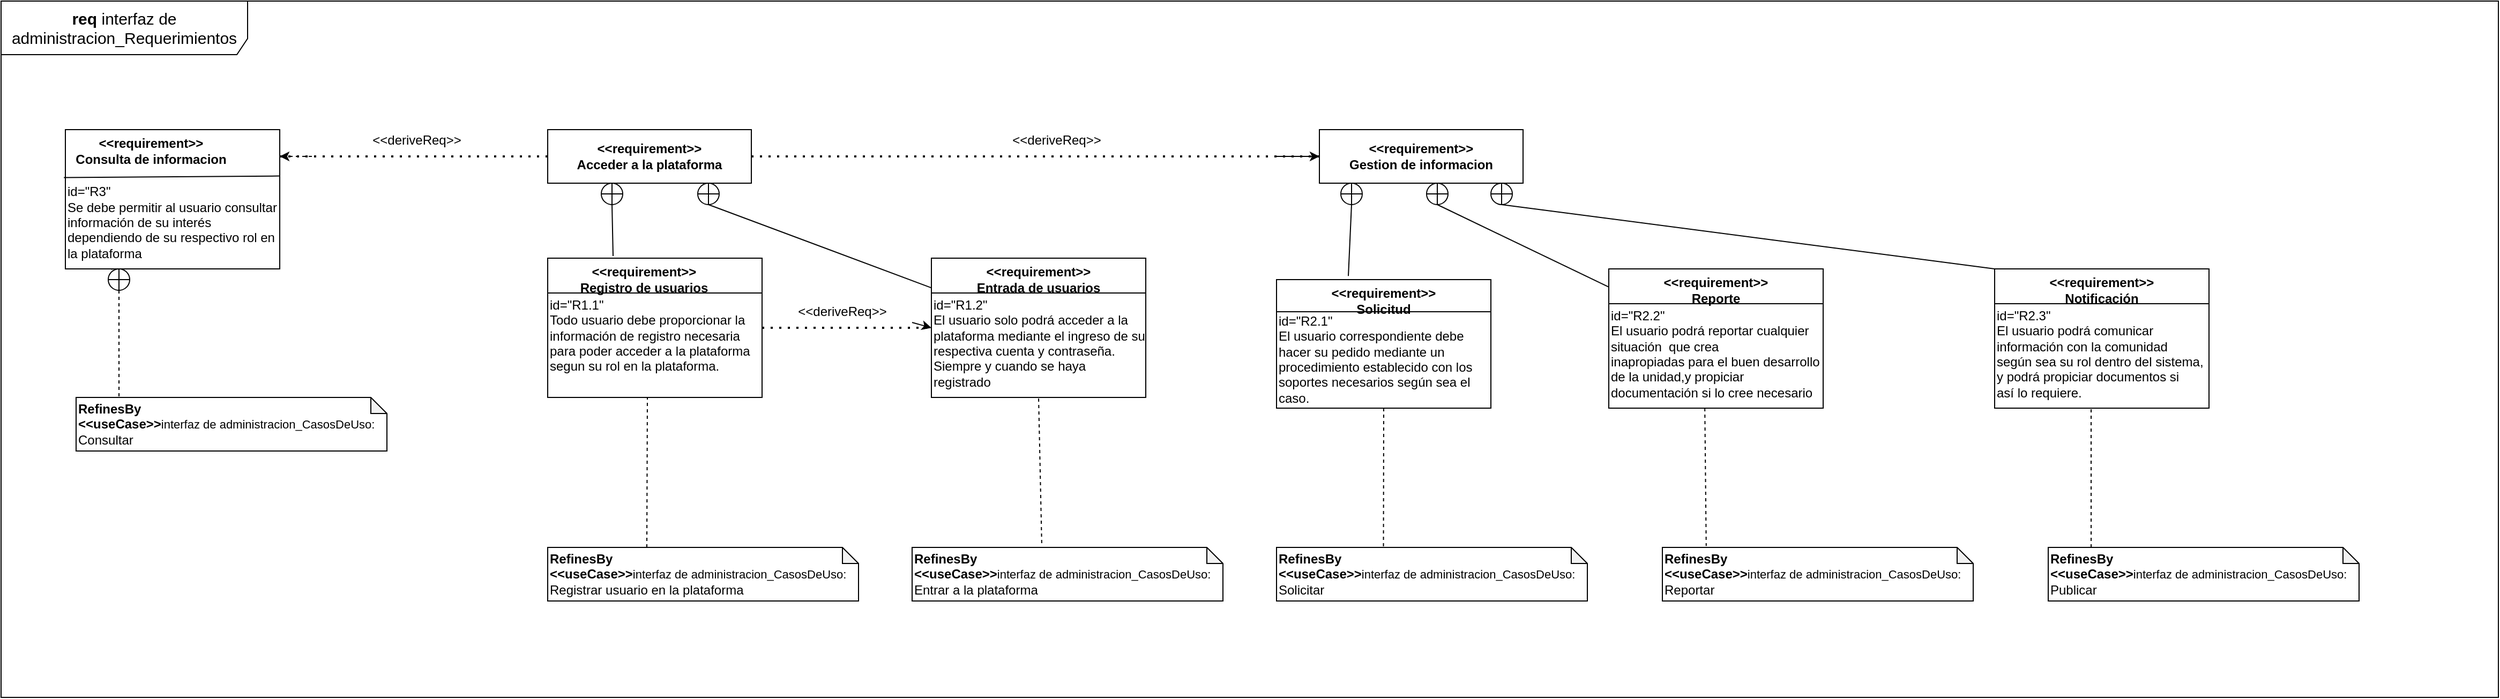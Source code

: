 <mxfile version="13.7.3" type="github">
  <diagram id="AtlF3DiGu45CcL0kuLVt" name="Page-1">
    <mxGraphModel dx="2762" dy="482" grid="1" gridSize="10" guides="1" tooltips="1" connect="1" arrows="1" fold="1" page="1" pageScale="1" pageWidth="827" pageHeight="1169" math="0" shadow="0">
      <root>
        <mxCell id="0" />
        <mxCell id="1" parent="0" />
        <mxCell id="bjxUz_0HNQe92oVdcdLu-1" value="&lt;font style=&quot;font-size: 15px&quot;&gt;&lt;b&gt;req&amp;nbsp;&lt;/b&gt;&lt;span style=&quot;text-align: left&quot;&gt;interfaz de administracion_Requerimientos&lt;/span&gt;&lt;/font&gt;" style="shape=umlFrame;whiteSpace=wrap;html=1;width=230;height=50;" parent="1" vertex="1">
          <mxGeometry x="-1150" width="2330" height="650" as="geometry" />
        </mxCell>
        <mxCell id="bjxUz_0HNQe92oVdcdLu-3" value="&lt;br&gt;id=&quot;R1.1&quot;&lt;br&gt;Todo usuario debe proporcionar la información de registro necesaria para poder acceder a la plataforma segun su rol en la plataforma." style="rounded=0;whiteSpace=wrap;html=1;align=left;" parent="1" vertex="1">
          <mxGeometry x="-640" y="240" width="200" height="130" as="geometry" />
        </mxCell>
        <mxCell id="bjxUz_0HNQe92oVdcdLu-4" value="" style="endArrow=none;html=1;exitX=0;exitY=0.25;exitDx=0;exitDy=0;entryX=1;entryY=0.25;entryDx=0;entryDy=0;" parent="1" source="bjxUz_0HNQe92oVdcdLu-3" target="bjxUz_0HNQe92oVdcdLu-3" edge="1">
          <mxGeometry width="50" height="50" relative="1" as="geometry">
            <mxPoint x="-340" y="420" as="sourcePoint" />
            <mxPoint x="-290" y="370" as="targetPoint" />
          </mxGeometry>
        </mxCell>
        <mxCell id="bjxUz_0HNQe92oVdcdLu-6" value="&lt;span&gt;&lt;br&gt;&lt;br&gt;&lt;br&gt;&lt;br&gt;id=&quot;R1.2&quot;&lt;br&gt;El usuario solo podrá&amp;nbsp;acceder a la plataforma mediante el ingreso de su respectiva cuenta y contraseña.&lt;br&gt;Siempre y cuando se haya registrado&lt;br&gt;&lt;br&gt;&lt;br&gt;&lt;/span&gt;" style="rounded=0;whiteSpace=wrap;html=1;align=left;" parent="1" vertex="1">
          <mxGeometry x="-282" y="240" width="200" height="130" as="geometry" />
        </mxCell>
        <mxCell id="bjxUz_0HNQe92oVdcdLu-7" value="" style="endArrow=none;html=1;exitX=0;exitY=0.25;exitDx=0;exitDy=0;entryX=1;entryY=0.25;entryDx=0;entryDy=0;" parent="1" source="bjxUz_0HNQe92oVdcdLu-6" target="bjxUz_0HNQe92oVdcdLu-6" edge="1">
          <mxGeometry width="50" height="50" relative="1" as="geometry">
            <mxPoint x="-47" y="420" as="sourcePoint" />
            <mxPoint x="3" y="370" as="targetPoint" />
          </mxGeometry>
        </mxCell>
        <mxCell id="bjxUz_0HNQe92oVdcdLu-8" value="&lt;b&gt;&amp;lt;&amp;lt;requirement&amp;gt;&amp;gt;&lt;/b&gt;&lt;b&gt;&lt;br&gt;Registro de usuarios&lt;/b&gt;" style="text;html=1;strokeColor=none;fillColor=none;align=center;verticalAlign=middle;whiteSpace=wrap;rounded=0;" parent="1" vertex="1">
          <mxGeometry x="-650" y="240" width="200" height="40" as="geometry" />
        </mxCell>
        <mxCell id="bjxUz_0HNQe92oVdcdLu-9" value="&lt;b&gt;&amp;lt;&amp;lt;requirement&amp;gt;&amp;gt;&lt;/b&gt;&lt;b&gt;&lt;br&gt;Entrada de usuarios&lt;/b&gt;" style="text;html=1;strokeColor=none;fillColor=none;align=center;verticalAlign=middle;whiteSpace=wrap;rounded=0;" parent="1" vertex="1">
          <mxGeometry x="-282" y="240" width="200" height="40" as="geometry" />
        </mxCell>
        <mxCell id="bjxUz_0HNQe92oVdcdLu-11" value="&lt;b&gt;&amp;lt;&amp;lt;requirement&amp;gt;&amp;gt;&lt;/b&gt;&lt;b&gt;&lt;br&gt;Acceder a la plataforma&lt;/b&gt;" style="rounded=0;whiteSpace=wrap;html=1;" parent="1" vertex="1">
          <mxGeometry x="-640" y="120" width="190" height="50" as="geometry" />
        </mxCell>
        <mxCell id="bjxUz_0HNQe92oVdcdLu-12" value="" style="verticalLabelPosition=bottom;verticalAlign=top;html=1;shape=mxgraph.flowchart.summing_function;" parent="1" vertex="1">
          <mxGeometry x="-500" y="170" width="20" height="20" as="geometry" />
        </mxCell>
        <mxCell id="bjxUz_0HNQe92oVdcdLu-13" value="" style="verticalLabelPosition=bottom;verticalAlign=top;html=1;shape=mxgraph.flowchart.summing_function;" parent="1" vertex="1">
          <mxGeometry x="-590" y="170" width="20" height="20" as="geometry" />
        </mxCell>
        <mxCell id="bjxUz_0HNQe92oVdcdLu-14" value="" style="endArrow=none;html=1;exitX=0.5;exitY=1;exitDx=0;exitDy=0;exitPerimeter=0;entryX=0.355;entryY=-0.05;entryDx=0;entryDy=0;entryPerimeter=0;" parent="1" source="bjxUz_0HNQe92oVdcdLu-13" target="bjxUz_0HNQe92oVdcdLu-8" edge="1">
          <mxGeometry width="50" height="50" relative="1" as="geometry">
            <mxPoint x="-330" y="270" as="sourcePoint" />
            <mxPoint x="-280" y="220" as="targetPoint" />
          </mxGeometry>
        </mxCell>
        <mxCell id="bjxUz_0HNQe92oVdcdLu-15" value="" style="endArrow=none;html=1;exitX=0.5;exitY=1;exitDx=0;exitDy=0;exitPerimeter=0;" parent="1" source="bjxUz_0HNQe92oVdcdLu-12" target="bjxUz_0HNQe92oVdcdLu-6" edge="1">
          <mxGeometry width="50" height="50" relative="1" as="geometry">
            <mxPoint x="-330" y="270" as="sourcePoint" />
            <mxPoint x="-280" y="220" as="targetPoint" />
          </mxGeometry>
        </mxCell>
        <mxCell id="bjxUz_0HNQe92oVdcdLu-18" value="" style="endArrow=none;dashed=1;html=1;dashPattern=1 3;strokeWidth=2;exitX=1;exitY=0.5;exitDx=0;exitDy=0;entryX=0;entryY=0.5;entryDx=0;entryDy=0;" parent="1" source="bjxUz_0HNQe92oVdcdLu-3" target="bjxUz_0HNQe92oVdcdLu-6" edge="1">
          <mxGeometry width="50" height="50" relative="1" as="geometry">
            <mxPoint x="-330" y="270" as="sourcePoint" />
            <mxPoint x="-280" y="220" as="targetPoint" />
          </mxGeometry>
        </mxCell>
        <mxCell id="bjxUz_0HNQe92oVdcdLu-19" value="" style="endArrow=classic;html=1;entryX=0;entryY=0.5;entryDx=0;entryDy=0;" parent="1" target="bjxUz_0HNQe92oVdcdLu-6" edge="1">
          <mxGeometry width="50" height="50" relative="1" as="geometry">
            <mxPoint x="-300" y="300" as="sourcePoint" />
            <mxPoint x="-280" y="220" as="targetPoint" />
          </mxGeometry>
        </mxCell>
        <mxCell id="bjxUz_0HNQe92oVdcdLu-20" value="&amp;lt;&amp;lt;deriveReq&amp;gt;&amp;gt;" style="text;html=1;strokeColor=none;fillColor=none;align=center;verticalAlign=middle;whiteSpace=wrap;rounded=0;" parent="1" vertex="1">
          <mxGeometry x="-430" y="280" width="130" height="20" as="geometry" />
        </mxCell>
        <mxCell id="bjxUz_0HNQe92oVdcdLu-21" value="&lt;b&gt;RefinesBy&lt;br&gt;&amp;lt;&amp;lt;useCase&amp;gt;&amp;gt;&lt;/b&gt;&lt;font style=&quot;font-size: 11px&quot;&gt;interfaz de administracion_CasosDeUso:&lt;br&gt;&lt;/font&gt;Registrar usuario en la plataforma" style="shape=note;whiteSpace=wrap;html=1;backgroundOutline=1;darkOpacity=0.05;size=15;align=left;" parent="1" vertex="1">
          <mxGeometry x="-640" y="510" width="290" height="50" as="geometry" />
        </mxCell>
        <mxCell id="bjxUz_0HNQe92oVdcdLu-23" value="" style="endArrow=none;dashed=1;html=1;exitX=0;exitY=0;exitDx=92.5;exitDy=0;exitPerimeter=0;entryX=0.465;entryY=1;entryDx=0;entryDy=0;entryPerimeter=0;" parent="1" source="bjxUz_0HNQe92oVdcdLu-21" target="bjxUz_0HNQe92oVdcdLu-3" edge="1">
          <mxGeometry width="50" height="50" relative="1" as="geometry">
            <mxPoint x="-330" y="370" as="sourcePoint" />
            <mxPoint x="-280" y="320" as="targetPoint" />
          </mxGeometry>
        </mxCell>
        <mxCell id="bjxUz_0HNQe92oVdcdLu-24" value="" style="endArrow=none;dashed=1;html=1;exitX=0.417;exitY=-0.08;exitDx=0;exitDy=0;exitPerimeter=0;entryX=0.5;entryY=1;entryDx=0;entryDy=0;" parent="1" source="bjxUz_0HNQe92oVdcdLu-25" target="bjxUz_0HNQe92oVdcdLu-6" edge="1">
          <mxGeometry width="50" height="50" relative="1" as="geometry">
            <mxPoint x="-180" y="440" as="sourcePoint" />
            <mxPoint x="-280" y="320" as="targetPoint" />
          </mxGeometry>
        </mxCell>
        <mxCell id="bjxUz_0HNQe92oVdcdLu-25" value="&lt;b&gt;RefinesBy&lt;br&gt;&amp;lt;&amp;lt;useCase&amp;gt;&amp;gt;&lt;/b&gt;&lt;font style=&quot;font-size: 11px&quot;&gt;interfaz de administracion_CasosDeUso:&lt;br&gt;&lt;/font&gt;Entrar a la plataforma" style="shape=note;whiteSpace=wrap;html=1;backgroundOutline=1;darkOpacity=0.05;size=15;align=left;" parent="1" vertex="1">
          <mxGeometry x="-300" y="510" width="290" height="50" as="geometry" />
        </mxCell>
        <mxCell id="bjxUz_0HNQe92oVdcdLu-27" value="&lt;br&gt;&lt;br&gt;id=&quot;R2.1&quot;&lt;br&gt;El usuario correspondiente debe hacer su pedido mediante un procedimiento establecido con los soportes necesarios según sea el caso." style="rounded=0;whiteSpace=wrap;html=1;align=left;" parent="1" vertex="1">
          <mxGeometry x="40" y="260" width="200" height="120" as="geometry" />
        </mxCell>
        <mxCell id="bjxUz_0HNQe92oVdcdLu-28" value="" style="endArrow=none;html=1;exitX=0;exitY=0.25;exitDx=0;exitDy=0;entryX=1;entryY=0.25;entryDx=0;entryDy=0;" parent="1" source="bjxUz_0HNQe92oVdcdLu-27" target="bjxUz_0HNQe92oVdcdLu-27" edge="1">
          <mxGeometry width="50" height="50" relative="1" as="geometry">
            <mxPoint x="340" y="440" as="sourcePoint" />
            <mxPoint x="390" y="390" as="targetPoint" />
          </mxGeometry>
        </mxCell>
        <mxCell id="bjxUz_0HNQe92oVdcdLu-29" value="&lt;span&gt;&lt;br&gt;&lt;br&gt;id=&quot;R2.2&quot;&lt;br&gt;El usuario podrá&amp;nbsp;reportar cualquier situación&amp;nbsp;&amp;nbsp;que crea inapropiadas&amp;nbsp;para el buen desarrollo de la unidad,y propiciar documentación&amp;nbsp;si lo cree&amp;nbsp;necesario&lt;br&gt;&lt;/span&gt;" style="rounded=0;whiteSpace=wrap;html=1;align=left;" parent="1" vertex="1">
          <mxGeometry x="350" y="250" width="200" height="130" as="geometry" />
        </mxCell>
        <mxCell id="bjxUz_0HNQe92oVdcdLu-30" value="" style="endArrow=none;html=1;exitX=0;exitY=0.25;exitDx=0;exitDy=0;entryX=1;entryY=0.25;entryDx=0;entryDy=0;" parent="1" source="bjxUz_0HNQe92oVdcdLu-29" target="bjxUz_0HNQe92oVdcdLu-29" edge="1">
          <mxGeometry width="50" height="50" relative="1" as="geometry">
            <mxPoint x="633" y="440" as="sourcePoint" />
            <mxPoint x="683" y="390" as="targetPoint" />
          </mxGeometry>
        </mxCell>
        <mxCell id="bjxUz_0HNQe92oVdcdLu-31" value="&lt;b&gt;&amp;lt;&amp;lt;requirement&amp;gt;&amp;gt;&lt;/b&gt;&lt;b&gt;&lt;br&gt;Solicitud&lt;/b&gt;" style="text;html=1;strokeColor=none;fillColor=none;align=center;verticalAlign=middle;whiteSpace=wrap;rounded=0;" parent="1" vertex="1">
          <mxGeometry x="40" y="260" width="200" height="40" as="geometry" />
        </mxCell>
        <mxCell id="bjxUz_0HNQe92oVdcdLu-32" value="&lt;b&gt;&amp;lt;&amp;lt;requirement&amp;gt;&amp;gt;&lt;/b&gt;&lt;b&gt;&lt;br&gt;Reporte&lt;/b&gt;" style="text;html=1;strokeColor=none;fillColor=none;align=center;verticalAlign=middle;whiteSpace=wrap;rounded=0;" parent="1" vertex="1">
          <mxGeometry x="350" y="250" width="200" height="40" as="geometry" />
        </mxCell>
        <mxCell id="bjxUz_0HNQe92oVdcdLu-33" value="&lt;b&gt;&amp;lt;&amp;lt;requirement&amp;gt;&amp;gt;&lt;/b&gt;&lt;b&gt;&lt;br&gt;Gestion de informacion&lt;/b&gt;" style="rounded=0;whiteSpace=wrap;html=1;" parent="1" vertex="1">
          <mxGeometry x="80" y="120" width="190" height="50" as="geometry" />
        </mxCell>
        <mxCell id="bjxUz_0HNQe92oVdcdLu-34" value="" style="verticalLabelPosition=bottom;verticalAlign=top;html=1;shape=mxgraph.flowchart.summing_function;" parent="1" vertex="1">
          <mxGeometry x="180" y="170" width="20" height="20" as="geometry" />
        </mxCell>
        <mxCell id="bjxUz_0HNQe92oVdcdLu-35" value="" style="verticalLabelPosition=bottom;verticalAlign=top;html=1;shape=mxgraph.flowchart.summing_function;" parent="1" vertex="1">
          <mxGeometry x="100" y="170" width="20" height="20" as="geometry" />
        </mxCell>
        <mxCell id="bjxUz_0HNQe92oVdcdLu-36" value="" style="endArrow=none;html=1;exitX=0.5;exitY=1;exitDx=0;exitDy=0;exitPerimeter=0;entryX=0.335;entryY=-0.028;entryDx=0;entryDy=0;entryPerimeter=0;" parent="1" source="bjxUz_0HNQe92oVdcdLu-35" target="bjxUz_0HNQe92oVdcdLu-27" edge="1">
          <mxGeometry width="50" height="50" relative="1" as="geometry">
            <mxPoint x="390" y="270" as="sourcePoint" />
            <mxPoint x="440" y="220" as="targetPoint" />
          </mxGeometry>
        </mxCell>
        <mxCell id="bjxUz_0HNQe92oVdcdLu-37" value="" style="endArrow=none;html=1;exitX=0.5;exitY=1;exitDx=0;exitDy=0;exitPerimeter=0;" parent="1" source="bjxUz_0HNQe92oVdcdLu-34" target="bjxUz_0HNQe92oVdcdLu-29" edge="1">
          <mxGeometry width="50" height="50" relative="1" as="geometry">
            <mxPoint x="390" y="270" as="sourcePoint" />
            <mxPoint x="440" y="220" as="targetPoint" />
          </mxGeometry>
        </mxCell>
        <mxCell id="bjxUz_0HNQe92oVdcdLu-41" value="&amp;lt;&amp;lt;deriveReq&amp;gt;&amp;gt;" style="text;html=1;strokeColor=none;fillColor=none;align=center;verticalAlign=middle;whiteSpace=wrap;rounded=0;" parent="1" vertex="1">
          <mxGeometry x="-230" y="120" width="130" height="20" as="geometry" />
        </mxCell>
        <mxCell id="bjxUz_0HNQe92oVdcdLu-42" value="" style="endArrow=none;dashed=1;html=1;dashPattern=1 3;strokeWidth=2;exitX=1;exitY=0.5;exitDx=0;exitDy=0;entryX=0;entryY=0.5;entryDx=0;entryDy=0;" parent="1" source="bjxUz_0HNQe92oVdcdLu-11" target="bjxUz_0HNQe92oVdcdLu-33" edge="1">
          <mxGeometry width="50" height="50" relative="1" as="geometry">
            <mxPoint y="290" as="sourcePoint" />
            <mxPoint x="50" y="240" as="targetPoint" />
          </mxGeometry>
        </mxCell>
        <mxCell id="bjxUz_0HNQe92oVdcdLu-43" value="" style="endArrow=classic;html=1;entryX=0;entryY=0.5;entryDx=0;entryDy=0;" parent="1" target="bjxUz_0HNQe92oVdcdLu-33" edge="1">
          <mxGeometry width="50" height="50" relative="1" as="geometry">
            <mxPoint x="40" y="145" as="sourcePoint" />
            <mxPoint x="50" y="240" as="targetPoint" />
          </mxGeometry>
        </mxCell>
        <mxCell id="bjxUz_0HNQe92oVdcdLu-44" value="&lt;span&gt;&lt;br&gt;&lt;br&gt;id=&quot;R2.3&quot;&lt;br&gt;El usuario podrá&amp;nbsp;comunicar información&amp;nbsp;con la comunidad según&amp;nbsp;sea su rol dentro del sistema, y podrá&amp;nbsp;propiciar documentos si así&amp;nbsp;lo requiere.&lt;br&gt;&lt;/span&gt;" style="rounded=0;whiteSpace=wrap;html=1;align=left;" parent="1" vertex="1">
          <mxGeometry x="710" y="250" width="200" height="130" as="geometry" />
        </mxCell>
        <mxCell id="bjxUz_0HNQe92oVdcdLu-45" value="" style="endArrow=none;html=1;exitX=0;exitY=0.25;exitDx=0;exitDy=0;entryX=1;entryY=0.25;entryDx=0;entryDy=0;" parent="1" source="bjxUz_0HNQe92oVdcdLu-44" target="bjxUz_0HNQe92oVdcdLu-44" edge="1">
          <mxGeometry width="50" height="50" relative="1" as="geometry">
            <mxPoint x="983" y="440" as="sourcePoint" />
            <mxPoint x="1033" y="390" as="targetPoint" />
          </mxGeometry>
        </mxCell>
        <mxCell id="bjxUz_0HNQe92oVdcdLu-46" value="&lt;b&gt;&amp;lt;&amp;lt;requirement&amp;gt;&amp;gt;&lt;/b&gt;&lt;b&gt;&lt;br&gt;Notificación&lt;/b&gt;" style="text;html=1;strokeColor=none;fillColor=none;align=center;verticalAlign=middle;whiteSpace=wrap;rounded=0;" parent="1" vertex="1">
          <mxGeometry x="710" y="250" width="200" height="40" as="geometry" />
        </mxCell>
        <mxCell id="bjxUz_0HNQe92oVdcdLu-48" value="" style="verticalLabelPosition=bottom;verticalAlign=top;html=1;shape=mxgraph.flowchart.summing_function;" parent="1" vertex="1">
          <mxGeometry x="240" y="170" width="20" height="20" as="geometry" />
        </mxCell>
        <mxCell id="bjxUz_0HNQe92oVdcdLu-49" value="" style="endArrow=none;html=1;exitX=0.5;exitY=1;exitDx=0;exitDy=0;exitPerimeter=0;entryX=0;entryY=0;entryDx=0;entryDy=0;" parent="1" source="bjxUz_0HNQe92oVdcdLu-48" target="bjxUz_0HNQe92oVdcdLu-46" edge="1">
          <mxGeometry width="50" height="50" relative="1" as="geometry">
            <mxPoint x="90" y="290" as="sourcePoint" />
            <mxPoint x="140" y="240" as="targetPoint" />
          </mxGeometry>
        </mxCell>
        <mxCell id="bjxUz_0HNQe92oVdcdLu-50" value="&lt;b&gt;RefinesBy&lt;br&gt;&amp;lt;&amp;lt;useCase&amp;gt;&amp;gt;&lt;/b&gt;&lt;font style=&quot;font-size: 11px&quot;&gt;interfaz de administracion_CasosDeUso:&lt;br&gt;&lt;/font&gt;Solicitar" style="shape=note;whiteSpace=wrap;html=1;backgroundOutline=1;darkOpacity=0.05;size=15;align=left;" parent="1" vertex="1">
          <mxGeometry x="40" y="510" width="290" height="50" as="geometry" />
        </mxCell>
        <mxCell id="bjxUz_0HNQe92oVdcdLu-51" value="&lt;b&gt;RefinesBy&lt;br&gt;&amp;lt;&amp;lt;useCase&amp;gt;&amp;gt;&lt;/b&gt;&lt;font style=&quot;font-size: 11px&quot;&gt;interfaz de administracion_CasosDeUso:&lt;br&gt;&lt;/font&gt;Reportar" style="shape=note;whiteSpace=wrap;html=1;backgroundOutline=1;darkOpacity=0.05;size=15;align=left;" parent="1" vertex="1">
          <mxGeometry x="400" y="510" width="290" height="50" as="geometry" />
        </mxCell>
        <mxCell id="bjxUz_0HNQe92oVdcdLu-52" value="&lt;b&gt;RefinesBy&lt;br&gt;&amp;lt;&amp;lt;useCase&amp;gt;&amp;gt;&lt;/b&gt;&lt;font style=&quot;font-size: 11px&quot;&gt;interfaz de administracion_CasosDeUso:&lt;br&gt;&lt;/font&gt;Publicar" style="shape=note;whiteSpace=wrap;html=1;backgroundOutline=1;darkOpacity=0.05;size=15;align=left;" parent="1" vertex="1">
          <mxGeometry x="760" y="510" width="290" height="50" as="geometry" />
        </mxCell>
        <mxCell id="bjxUz_0HNQe92oVdcdLu-53" value="" style="endArrow=none;dashed=1;html=1;entryX=0.344;entryY=0.027;entryDx=0;entryDy=0;entryPerimeter=0;exitX=0.5;exitY=1;exitDx=0;exitDy=0;" parent="1" source="bjxUz_0HNQe92oVdcdLu-27" target="bjxUz_0HNQe92oVdcdLu-50" edge="1">
          <mxGeometry width="50" height="50" relative="1" as="geometry">
            <mxPoint x="430" y="420" as="sourcePoint" />
            <mxPoint x="138" y="520" as="targetPoint" />
          </mxGeometry>
        </mxCell>
        <mxCell id="bjxUz_0HNQe92oVdcdLu-54" value="" style="endArrow=none;dashed=1;html=1;exitX=0.448;exitY=1;exitDx=0;exitDy=0;exitPerimeter=0;entryX=0.141;entryY=-0.027;entryDx=0;entryDy=0;entryPerimeter=0;" parent="1" source="bjxUz_0HNQe92oVdcdLu-29" target="bjxUz_0HNQe92oVdcdLu-51" edge="1">
          <mxGeometry width="50" height="50" relative="1" as="geometry">
            <mxPoint x="430" y="420" as="sourcePoint" />
            <mxPoint x="480" y="370" as="targetPoint" />
          </mxGeometry>
        </mxCell>
        <mxCell id="bjxUz_0HNQe92oVdcdLu-55" value="" style="endArrow=none;dashed=1;html=1;entryX=0.138;entryY=0;entryDx=0;entryDy=0;entryPerimeter=0;" parent="1" target="bjxUz_0HNQe92oVdcdLu-52" edge="1">
          <mxGeometry width="50" height="50" relative="1" as="geometry">
            <mxPoint x="800" y="381" as="sourcePoint" />
            <mxPoint x="610" y="320" as="targetPoint" />
          </mxGeometry>
        </mxCell>
        <mxCell id="bjxUz_0HNQe92oVdcdLu-58" value="" style="endArrow=none;dashed=1;html=1;dashPattern=1 3;strokeWidth=2;exitX=0;exitY=0.5;exitDx=0;exitDy=0;" parent="1" source="bjxUz_0HNQe92oVdcdLu-11" edge="1">
          <mxGeometry width="50" height="50" relative="1" as="geometry">
            <mxPoint x="-440" y="155" as="sourcePoint" />
            <mxPoint x="-890" y="145" as="targetPoint" />
          </mxGeometry>
        </mxCell>
        <mxCell id="bjxUz_0HNQe92oVdcdLu-59" value="&amp;lt;&amp;lt;deriveReq&amp;gt;&amp;gt;" style="text;html=1;strokeColor=none;fillColor=none;align=center;verticalAlign=middle;whiteSpace=wrap;rounded=0;" parent="1" vertex="1">
          <mxGeometry x="-827" y="120" width="130" height="20" as="geometry" />
        </mxCell>
        <mxCell id="bjxUz_0HNQe92oVdcdLu-60" value="" style="endArrow=classic;html=1;entryX=1;entryY=0.5;entryDx=0;entryDy=0;dashed=1;" parent="1" edge="1">
          <mxGeometry width="50" height="50" relative="1" as="geometry">
            <mxPoint x="-860" y="145" as="sourcePoint" />
            <mxPoint x="-890" y="145" as="targetPoint" />
          </mxGeometry>
        </mxCell>
        <mxCell id="bjxUz_0HNQe92oVdcdLu-61" value="&lt;br&gt;&lt;br&gt;&lt;br&gt;id=&quot;R3&quot;&lt;br&gt;Se debe permitir al usuario consultar información de su interés dependiendo de su respectivo rol en la plataforma" style="rounded=0;whiteSpace=wrap;html=1;align=left;" parent="1" vertex="1">
          <mxGeometry x="-1090" y="120" width="200" height="130" as="geometry" />
        </mxCell>
        <mxCell id="bjxUz_0HNQe92oVdcdLu-63" value="" style="endArrow=none;html=1;exitX=-0.007;exitY=0.344;exitDx=0;exitDy=0;exitPerimeter=0;entryX=1;entryY=0.333;entryDx=0;entryDy=0;entryPerimeter=0;" parent="1" source="bjxUz_0HNQe92oVdcdLu-61" target="bjxUz_0HNQe92oVdcdLu-61" edge="1">
          <mxGeometry width="50" height="50" relative="1" as="geometry">
            <mxPoint x="-630" y="240" as="sourcePoint" />
            <mxPoint x="-900" y="159" as="targetPoint" />
          </mxGeometry>
        </mxCell>
        <mxCell id="bjxUz_0HNQe92oVdcdLu-64" value="&lt;b&gt;&amp;lt;&amp;lt;requirement&amp;gt;&amp;gt;&lt;br&gt;Consulta de informacion&lt;/b&gt;" style="text;html=1;strokeColor=none;fillColor=none;align=center;verticalAlign=middle;whiteSpace=wrap;rounded=0;" parent="1" vertex="1">
          <mxGeometry x="-1090" y="130" width="160" height="20" as="geometry" />
        </mxCell>
        <mxCell id="bjxUz_0HNQe92oVdcdLu-65" value="&lt;b&gt;RefinesBy&lt;br&gt;&amp;lt;&amp;lt;useCase&amp;gt;&amp;gt;&lt;/b&gt;&lt;font style=&quot;font-size: 11px&quot;&gt;interfaz de administracion_CasosDeUso:&lt;br&gt;&lt;/font&gt;Consultar" style="shape=note;whiteSpace=wrap;html=1;backgroundOutline=1;darkOpacity=0.05;size=15;align=left;" parent="1" vertex="1">
          <mxGeometry x="-1080" y="370" width="290" height="50" as="geometry" />
        </mxCell>
        <mxCell id="bjxUz_0HNQe92oVdcdLu-66" value="" style="endArrow=none;dashed=1;html=1;exitX=0.5;exitY=1;exitDx=0;exitDy=0;entryX=0.138;entryY=0.013;entryDx=0;entryDy=0;entryPerimeter=0;exitPerimeter=0;" parent="1" source="bjxUz_0HNQe92oVdcdLu-68" target="bjxUz_0HNQe92oVdcdLu-65" edge="1">
          <mxGeometry width="50" height="50" relative="1" as="geometry">
            <mxPoint x="-680" y="340" as="sourcePoint" />
            <mxPoint x="-630" y="290" as="targetPoint" />
          </mxGeometry>
        </mxCell>
        <mxCell id="bjxUz_0HNQe92oVdcdLu-68" value="" style="verticalLabelPosition=bottom;verticalAlign=top;html=1;shape=mxgraph.flowchart.summing_function;" parent="1" vertex="1">
          <mxGeometry x="-1050" y="250" width="20" height="20" as="geometry" />
        </mxCell>
        <mxCell id="bjxUz_0HNQe92oVdcdLu-69" value="" style="endArrow=none;dashed=1;html=1;exitX=0.25;exitY=1;exitDx=0;exitDy=0;entryX=0.138;entryY=0.013;entryDx=0;entryDy=0;entryPerimeter=0;" parent="1" source="bjxUz_0HNQe92oVdcdLu-61" target="bjxUz_0HNQe92oVdcdLu-68" edge="1">
          <mxGeometry width="50" height="50" relative="1" as="geometry">
            <mxPoint x="-1040" y="250" as="sourcePoint" />
            <mxPoint x="-1039.98" y="370.65" as="targetPoint" />
          </mxGeometry>
        </mxCell>
      </root>
    </mxGraphModel>
  </diagram>
</mxfile>
